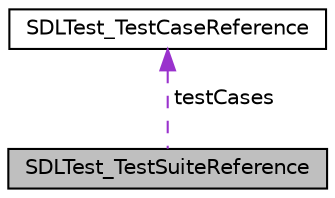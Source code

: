 digraph "SDLTest_TestSuiteReference"
{
  edge [fontname="Helvetica",fontsize="10",labelfontname="Helvetica",labelfontsize="10"];
  node [fontname="Helvetica",fontsize="10",shape=record];
  Node1 [label="SDLTest_TestSuiteReference",height=0.2,width=0.4,color="black", fillcolor="grey75", style="filled", fontcolor="black"];
  Node2 -> Node1 [dir="back",color="darkorchid3",fontsize="10",style="dashed",label=" testCases" ];
  Node2 [label="SDLTest_TestCaseReference",height=0.2,width=0.4,color="black", fillcolor="white", style="filled",URL="$struct_s_d_l_test___test_case_reference.html"];
}
